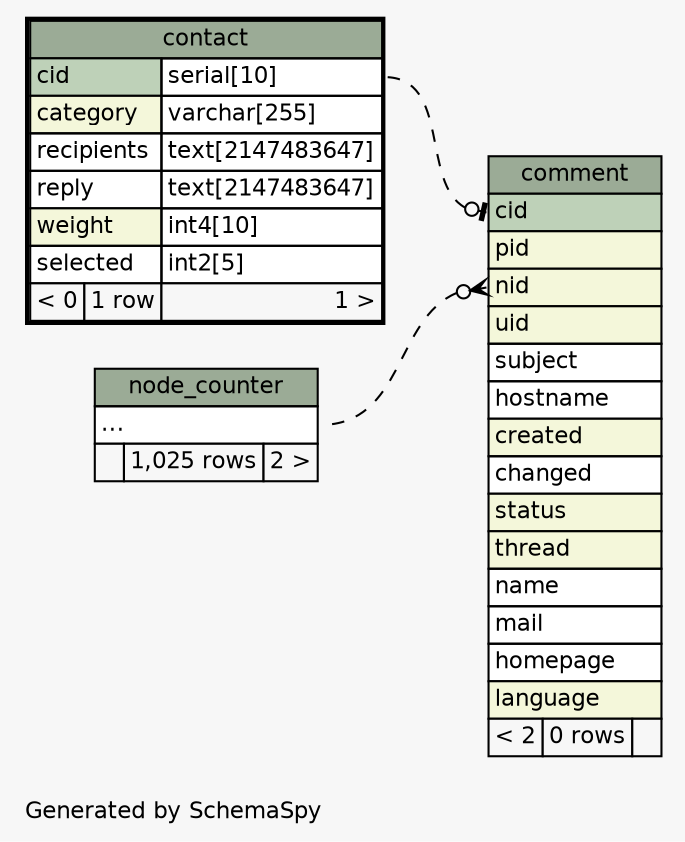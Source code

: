 // dot 2.30.1 on Mac OS X 10.8.3
// SchemaSpy rev 590
digraph "impliedTwoDegreesRelationshipsDiagram" {
  graph [
    rankdir="RL"
    bgcolor="#f7f7f7"
    label="\nGenerated by SchemaSpy"
    labeljust="l"
    nodesep="0.18"
    ranksep="0.46"
    fontname="Helvetica"
    fontsize="11"
  ];
  node [
    fontname="Helvetica"
    fontsize="11"
    shape="plaintext"
  ];
  edge [
    arrowsize="0.8"
  ];
  "comment":"cid":w -> "contact":"cid.type":e [arrowhead=none dir=back arrowtail=teeodot style=dashed];
  "comment":"nid":w -> "node_counter":"elipses":e [arrowhead=none dir=back arrowtail=crowodot style=dashed];
  "comment" [
    label=<
    <TABLE BORDER="0" CELLBORDER="1" CELLSPACING="0" BGCOLOR="#ffffff">
      <TR><TD COLSPAN="3" BGCOLOR="#9bab96" ALIGN="CENTER">comment</TD></TR>
      <TR><TD PORT="cid" COLSPAN="3" BGCOLOR="#bed1b8" ALIGN="LEFT">cid</TD></TR>
      <TR><TD PORT="pid" COLSPAN="3" BGCOLOR="#f4f7da" ALIGN="LEFT">pid</TD></TR>
      <TR><TD PORT="nid" COLSPAN="3" BGCOLOR="#f4f7da" ALIGN="LEFT">nid</TD></TR>
      <TR><TD PORT="uid" COLSPAN="3" BGCOLOR="#f4f7da" ALIGN="LEFT">uid</TD></TR>
      <TR><TD PORT="subject" COLSPAN="3" ALIGN="LEFT">subject</TD></TR>
      <TR><TD PORT="hostname" COLSPAN="3" ALIGN="LEFT">hostname</TD></TR>
      <TR><TD PORT="created" COLSPAN="3" BGCOLOR="#f4f7da" ALIGN="LEFT">created</TD></TR>
      <TR><TD PORT="changed" COLSPAN="3" ALIGN="LEFT">changed</TD></TR>
      <TR><TD PORT="status" COLSPAN="3" BGCOLOR="#f4f7da" ALIGN="LEFT">status</TD></TR>
      <TR><TD PORT="thread" COLSPAN="3" BGCOLOR="#f4f7da" ALIGN="LEFT">thread</TD></TR>
      <TR><TD PORT="name" COLSPAN="3" ALIGN="LEFT">name</TD></TR>
      <TR><TD PORT="mail" COLSPAN="3" ALIGN="LEFT">mail</TD></TR>
      <TR><TD PORT="homepage" COLSPAN="3" ALIGN="LEFT">homepage</TD></TR>
      <TR><TD PORT="language" COLSPAN="3" BGCOLOR="#f4f7da" ALIGN="LEFT">language</TD></TR>
      <TR><TD ALIGN="LEFT" BGCOLOR="#f7f7f7">&lt; 2</TD><TD ALIGN="RIGHT" BGCOLOR="#f7f7f7">0 rows</TD><TD ALIGN="RIGHT" BGCOLOR="#f7f7f7">  </TD></TR>
    </TABLE>>
    URL="comment.html"
    tooltip="comment"
  ];
  "contact" [
    label=<
    <TABLE BORDER="2" CELLBORDER="1" CELLSPACING="0" BGCOLOR="#ffffff">
      <TR><TD COLSPAN="3" BGCOLOR="#9bab96" ALIGN="CENTER">contact</TD></TR>
      <TR><TD PORT="cid" COLSPAN="2" BGCOLOR="#bed1b8" ALIGN="LEFT">cid</TD><TD PORT="cid.type" ALIGN="LEFT">serial[10]</TD></TR>
      <TR><TD PORT="category" COLSPAN="2" BGCOLOR="#f4f7da" ALIGN="LEFT">category</TD><TD PORT="category.type" ALIGN="LEFT">varchar[255]</TD></TR>
      <TR><TD PORT="recipients" COLSPAN="2" ALIGN="LEFT">recipients</TD><TD PORT="recipients.type" ALIGN="LEFT">text[2147483647]</TD></TR>
      <TR><TD PORT="reply" COLSPAN="2" ALIGN="LEFT">reply</TD><TD PORT="reply.type" ALIGN="LEFT">text[2147483647]</TD></TR>
      <TR><TD PORT="weight" COLSPAN="2" BGCOLOR="#f4f7da" ALIGN="LEFT">weight</TD><TD PORT="weight.type" ALIGN="LEFT">int4[10]</TD></TR>
      <TR><TD PORT="selected" COLSPAN="2" ALIGN="LEFT">selected</TD><TD PORT="selected.type" ALIGN="LEFT">int2[5]</TD></TR>
      <TR><TD ALIGN="LEFT" BGCOLOR="#f7f7f7">&lt; 0</TD><TD ALIGN="RIGHT" BGCOLOR="#f7f7f7">1 row</TD><TD ALIGN="RIGHT" BGCOLOR="#f7f7f7">1 &gt;</TD></TR>
    </TABLE>>
    URL="contact.html"
    tooltip="contact"
  ];
  "node_counter" [
    label=<
    <TABLE BORDER="0" CELLBORDER="1" CELLSPACING="0" BGCOLOR="#ffffff">
      <TR><TD COLSPAN="3" BGCOLOR="#9bab96" ALIGN="CENTER">node_counter</TD></TR>
      <TR><TD PORT="elipses" COLSPAN="3" ALIGN="LEFT">...</TD></TR>
      <TR><TD ALIGN="LEFT" BGCOLOR="#f7f7f7">  </TD><TD ALIGN="RIGHT" BGCOLOR="#f7f7f7">1,025 rows</TD><TD ALIGN="RIGHT" BGCOLOR="#f7f7f7">2 &gt;</TD></TR>
    </TABLE>>
    URL="node_counter.html"
    tooltip="node_counter"
  ];
}
